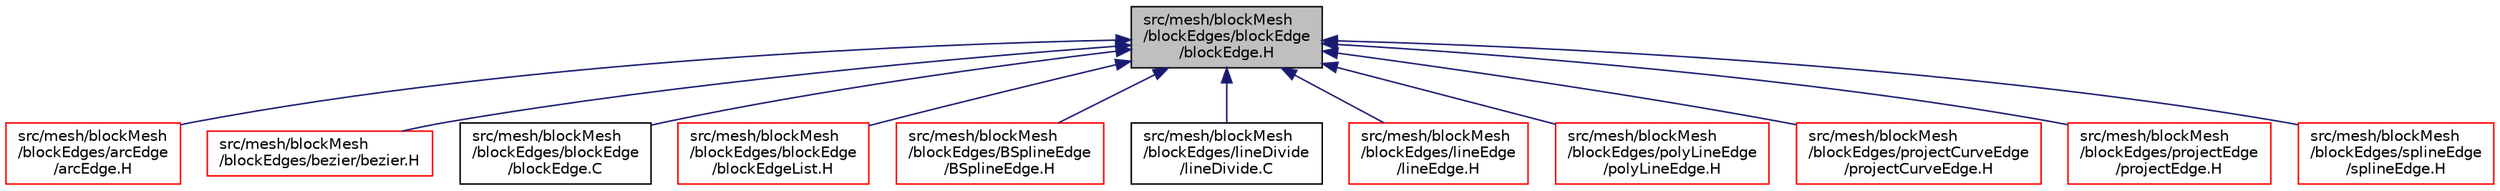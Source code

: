 digraph "src/mesh/blockMesh/blockEdges/blockEdge/blockEdge.H"
{
  bgcolor="transparent";
  edge [fontname="Helvetica",fontsize="10",labelfontname="Helvetica",labelfontsize="10"];
  node [fontname="Helvetica",fontsize="10",shape=record];
  Node1 [label="src/mesh/blockMesh\l/blockEdges/blockEdge\l/blockEdge.H",height=0.2,width=0.4,color="black", fillcolor="grey75", style="filled" fontcolor="black"];
  Node1 -> Node2 [dir="back",color="midnightblue",fontsize="10",style="solid",fontname="Helvetica"];
  Node2 [label="src/mesh/blockMesh\l/blockEdges/arcEdge\l/arcEdge.H",height=0.2,width=0.4,color="red",URL="$arcEdge_8H.html"];
  Node1 -> Node3 [dir="back",color="midnightblue",fontsize="10",style="solid",fontname="Helvetica"];
  Node3 [label="src/mesh/blockMesh\l/blockEdges/bezier/bezier.H",height=0.2,width=0.4,color="red",URL="$bezier_8H.html"];
  Node1 -> Node4 [dir="back",color="midnightblue",fontsize="10",style="solid",fontname="Helvetica"];
  Node4 [label="src/mesh/blockMesh\l/blockEdges/blockEdge\l/blockEdge.C",height=0.2,width=0.4,color="black",URL="$blockEdge_8C.html"];
  Node1 -> Node5 [dir="back",color="midnightblue",fontsize="10",style="solid",fontname="Helvetica"];
  Node5 [label="src/mesh/blockMesh\l/blockEdges/blockEdge\l/blockEdgeList.H",height=0.2,width=0.4,color="red",URL="$blockEdgeList_8H.html"];
  Node1 -> Node6 [dir="back",color="midnightblue",fontsize="10",style="solid",fontname="Helvetica"];
  Node6 [label="src/mesh/blockMesh\l/blockEdges/BSplineEdge\l/BSplineEdge.H",height=0.2,width=0.4,color="red",URL="$BSplineEdge_8H.html"];
  Node1 -> Node7 [dir="back",color="midnightblue",fontsize="10",style="solid",fontname="Helvetica"];
  Node7 [label="src/mesh/blockMesh\l/blockEdges/lineDivide\l/lineDivide.C",height=0.2,width=0.4,color="black",URL="$lineDivide_8C.html"];
  Node1 -> Node8 [dir="back",color="midnightblue",fontsize="10",style="solid",fontname="Helvetica"];
  Node8 [label="src/mesh/blockMesh\l/blockEdges/lineEdge\l/lineEdge.H",height=0.2,width=0.4,color="red",URL="$lineEdge_8H.html"];
  Node1 -> Node9 [dir="back",color="midnightblue",fontsize="10",style="solid",fontname="Helvetica"];
  Node9 [label="src/mesh/blockMesh\l/blockEdges/polyLineEdge\l/polyLineEdge.H",height=0.2,width=0.4,color="red",URL="$polyLineEdge_8H.html"];
  Node1 -> Node10 [dir="back",color="midnightblue",fontsize="10",style="solid",fontname="Helvetica"];
  Node10 [label="src/mesh/blockMesh\l/blockEdges/projectCurveEdge\l/projectCurveEdge.H",height=0.2,width=0.4,color="red",URL="$projectCurveEdge_8H.html"];
  Node1 -> Node11 [dir="back",color="midnightblue",fontsize="10",style="solid",fontname="Helvetica"];
  Node11 [label="src/mesh/blockMesh\l/blockEdges/projectEdge\l/projectEdge.H",height=0.2,width=0.4,color="red",URL="$projectEdge_8H.html"];
  Node1 -> Node12 [dir="back",color="midnightblue",fontsize="10",style="solid",fontname="Helvetica"];
  Node12 [label="src/mesh/blockMesh\l/blockEdges/splineEdge\l/splineEdge.H",height=0.2,width=0.4,color="red",URL="$splineEdge_8H.html"];
}
